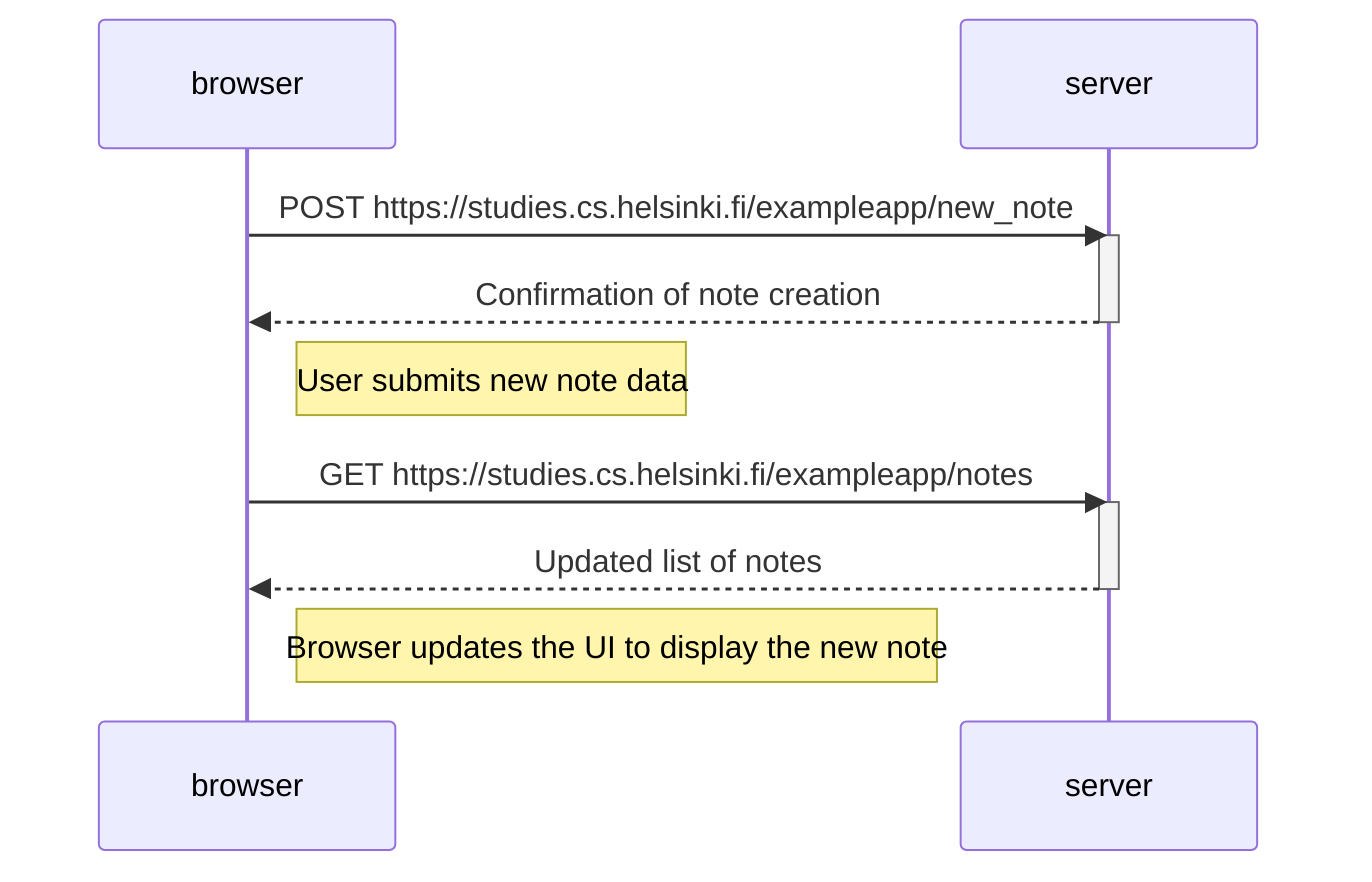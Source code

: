 sequenceDiagram
    participant browser
    participant server

    browser->>server: POST https://studies.cs.helsinki.fi/exampleapp/new_note
    activate server
    server-->>browser: Confirmation of note creation
    deactivate server

    Note right of browser: User submits new note data

    browser->>server: GET https://studies.cs.helsinki.fi/exampleapp/notes
    activate server
    server-->>browser: Updated list of notes
    deactivate server

    Note right of browser: Browser updates the UI to display the new note